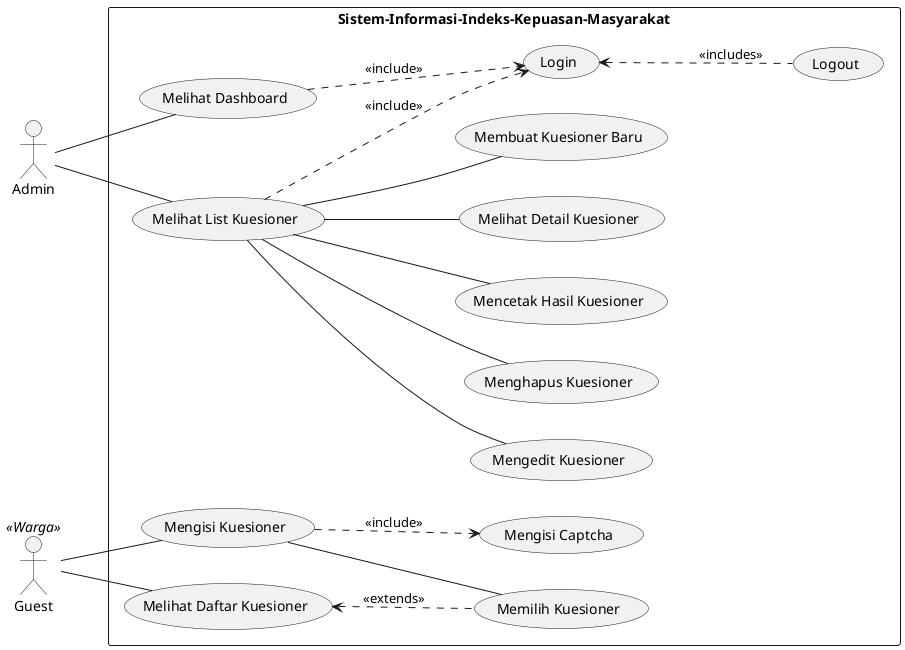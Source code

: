 @startuml

left to right direction
skinparam packageStyle rect
' skinparam linetype ortho

actor Admin
actor Guest

rectangle Sistem-Informasi-Indeks-Kepuasan-Masyarakat{
    ' Admin -- (Login)
    ' (Login)--(Melihat Dashboard)
    ' (Login)--(Melihat List Kuesioner)
    Admin -- (Melihat Dashboard)
    Admin -- (Melihat List Kuesioner)
    (Melihat List Kuesioner)--(Melihat Detail Kuesioner)
    (Melihat Dashboard)..>(Login): << include >>
    (Melihat List Kuesioner)..>(Login): << include >>
    (Melihat List Kuesioner)--(Membuat Kuesioner Baru)
    (Melihat List Kuesioner)--(Mengedit Kuesioner)
    (Melihat List Kuesioner)--(Menghapus Kuesioner)
    (Melihat List Kuesioner)--(Mencetak Hasil Kuesioner)
    (Login)<..(Logout): <<includes>>

    Guest << Warga >>
    Guest -- (Melihat Daftar Kuesioner)
    (Melihat Daftar Kuesioner) <.. (Memilih Kuesioner): << extends >>
    Guest -- (Mengisi Kuesioner)
    (Memilih Kuesioner) -up- (Mengisi Kuesioner)
    (Mengisi Kuesioner) ..> (Mengisi Captcha): << include >>

}
@enduml
